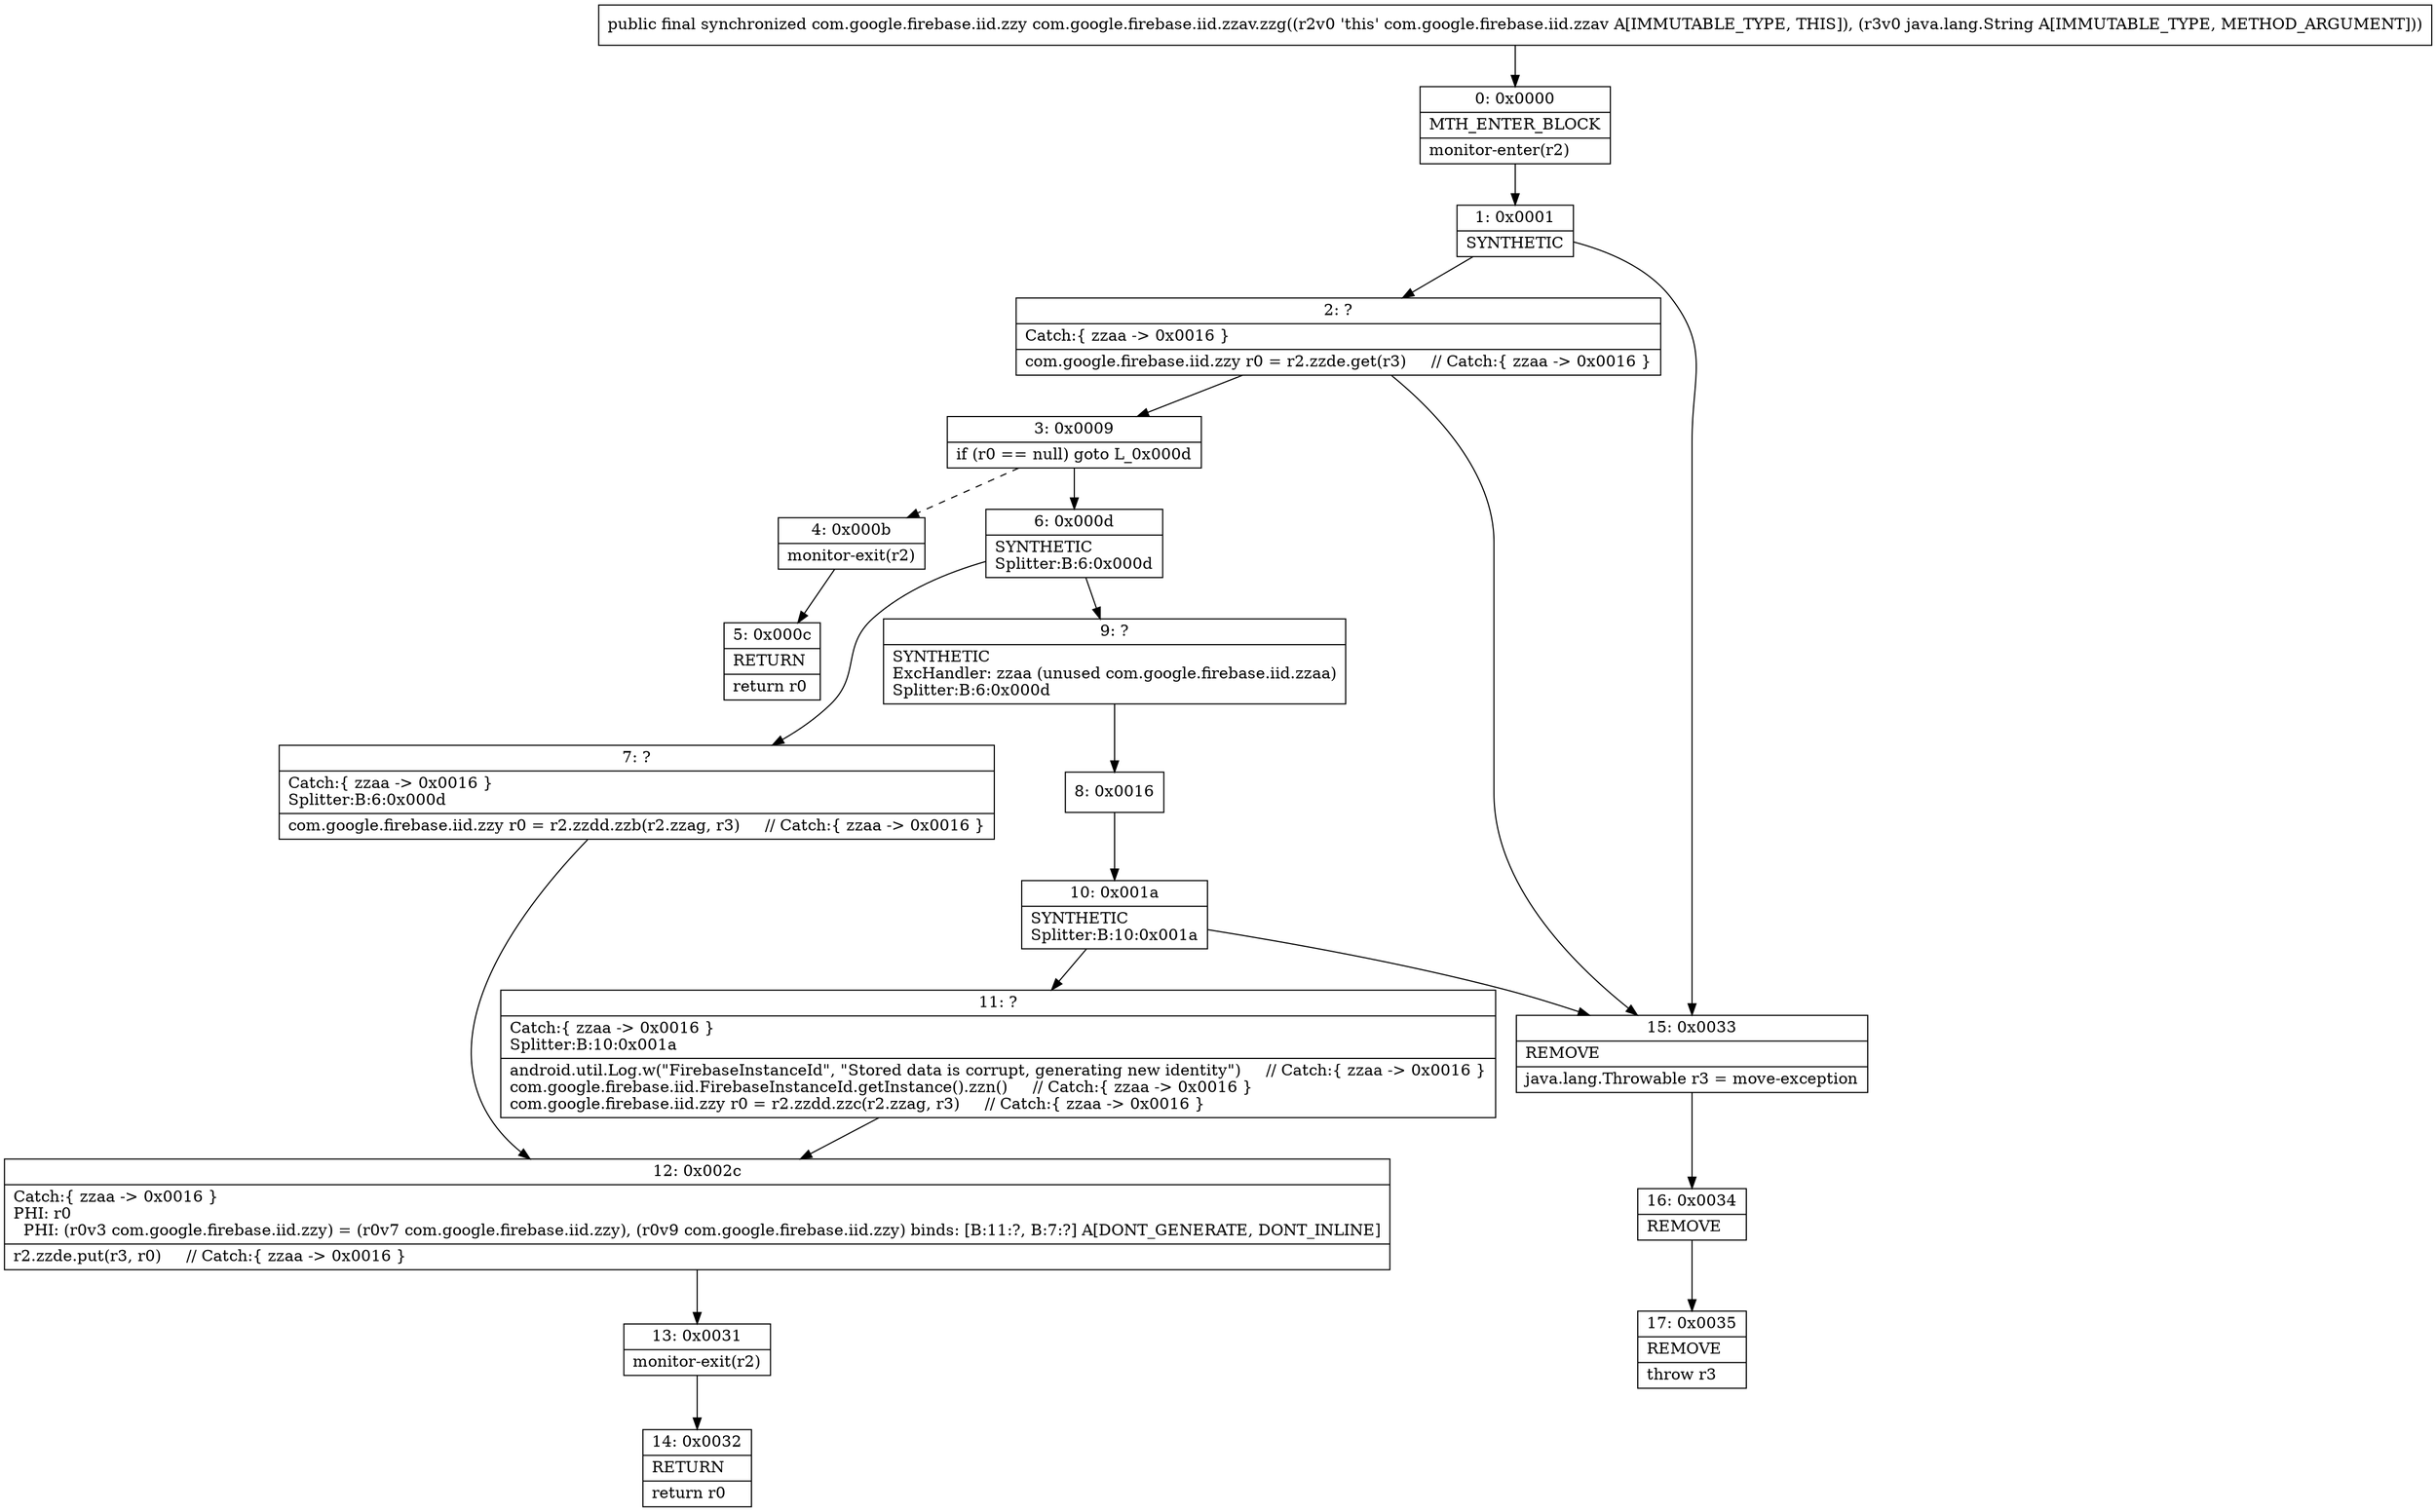 digraph "CFG forcom.google.firebase.iid.zzav.zzg(Ljava\/lang\/String;)Lcom\/google\/firebase\/iid\/zzy;" {
Node_0 [shape=record,label="{0\:\ 0x0000|MTH_ENTER_BLOCK\l|monitor\-enter(r2)\l}"];
Node_1 [shape=record,label="{1\:\ 0x0001|SYNTHETIC\l}"];
Node_2 [shape=record,label="{2\:\ ?|Catch:\{ zzaa \-\> 0x0016 \}\l|com.google.firebase.iid.zzy r0 = r2.zzde.get(r3)     \/\/ Catch:\{ zzaa \-\> 0x0016 \}\l}"];
Node_3 [shape=record,label="{3\:\ 0x0009|if (r0 == null) goto L_0x000d\l}"];
Node_4 [shape=record,label="{4\:\ 0x000b|monitor\-exit(r2)\l}"];
Node_5 [shape=record,label="{5\:\ 0x000c|RETURN\l|return r0\l}"];
Node_6 [shape=record,label="{6\:\ 0x000d|SYNTHETIC\lSplitter:B:6:0x000d\l}"];
Node_7 [shape=record,label="{7\:\ ?|Catch:\{ zzaa \-\> 0x0016 \}\lSplitter:B:6:0x000d\l|com.google.firebase.iid.zzy r0 = r2.zzdd.zzb(r2.zzag, r3)     \/\/ Catch:\{ zzaa \-\> 0x0016 \}\l}"];
Node_8 [shape=record,label="{8\:\ 0x0016}"];
Node_9 [shape=record,label="{9\:\ ?|SYNTHETIC\lExcHandler: zzaa (unused com.google.firebase.iid.zzaa)\lSplitter:B:6:0x000d\l}"];
Node_10 [shape=record,label="{10\:\ 0x001a|SYNTHETIC\lSplitter:B:10:0x001a\l}"];
Node_11 [shape=record,label="{11\:\ ?|Catch:\{ zzaa \-\> 0x0016 \}\lSplitter:B:10:0x001a\l|android.util.Log.w(\"FirebaseInstanceId\", \"Stored data is corrupt, generating new identity\")     \/\/ Catch:\{ zzaa \-\> 0x0016 \}\lcom.google.firebase.iid.FirebaseInstanceId.getInstance().zzn()     \/\/ Catch:\{ zzaa \-\> 0x0016 \}\lcom.google.firebase.iid.zzy r0 = r2.zzdd.zzc(r2.zzag, r3)     \/\/ Catch:\{ zzaa \-\> 0x0016 \}\l}"];
Node_12 [shape=record,label="{12\:\ 0x002c|Catch:\{ zzaa \-\> 0x0016 \}\lPHI: r0 \l  PHI: (r0v3 com.google.firebase.iid.zzy) = (r0v7 com.google.firebase.iid.zzy), (r0v9 com.google.firebase.iid.zzy) binds: [B:11:?, B:7:?] A[DONT_GENERATE, DONT_INLINE]\l|r2.zzde.put(r3, r0)     \/\/ Catch:\{ zzaa \-\> 0x0016 \}\l}"];
Node_13 [shape=record,label="{13\:\ 0x0031|monitor\-exit(r2)\l}"];
Node_14 [shape=record,label="{14\:\ 0x0032|RETURN\l|return r0\l}"];
Node_15 [shape=record,label="{15\:\ 0x0033|REMOVE\l|java.lang.Throwable r3 = move\-exception\l}"];
Node_16 [shape=record,label="{16\:\ 0x0034|REMOVE\l}"];
Node_17 [shape=record,label="{17\:\ 0x0035|REMOVE\l|throw r3\l}"];
MethodNode[shape=record,label="{public final synchronized com.google.firebase.iid.zzy com.google.firebase.iid.zzav.zzg((r2v0 'this' com.google.firebase.iid.zzav A[IMMUTABLE_TYPE, THIS]), (r3v0 java.lang.String A[IMMUTABLE_TYPE, METHOD_ARGUMENT])) }"];
MethodNode -> Node_0;
Node_0 -> Node_1;
Node_1 -> Node_2;
Node_1 -> Node_15;
Node_2 -> Node_3;
Node_2 -> Node_15;
Node_3 -> Node_4[style=dashed];
Node_3 -> Node_6;
Node_4 -> Node_5;
Node_6 -> Node_7;
Node_6 -> Node_9;
Node_7 -> Node_12;
Node_8 -> Node_10;
Node_9 -> Node_8;
Node_10 -> Node_11;
Node_10 -> Node_15;
Node_11 -> Node_12;
Node_12 -> Node_13;
Node_13 -> Node_14;
Node_15 -> Node_16;
Node_16 -> Node_17;
}

